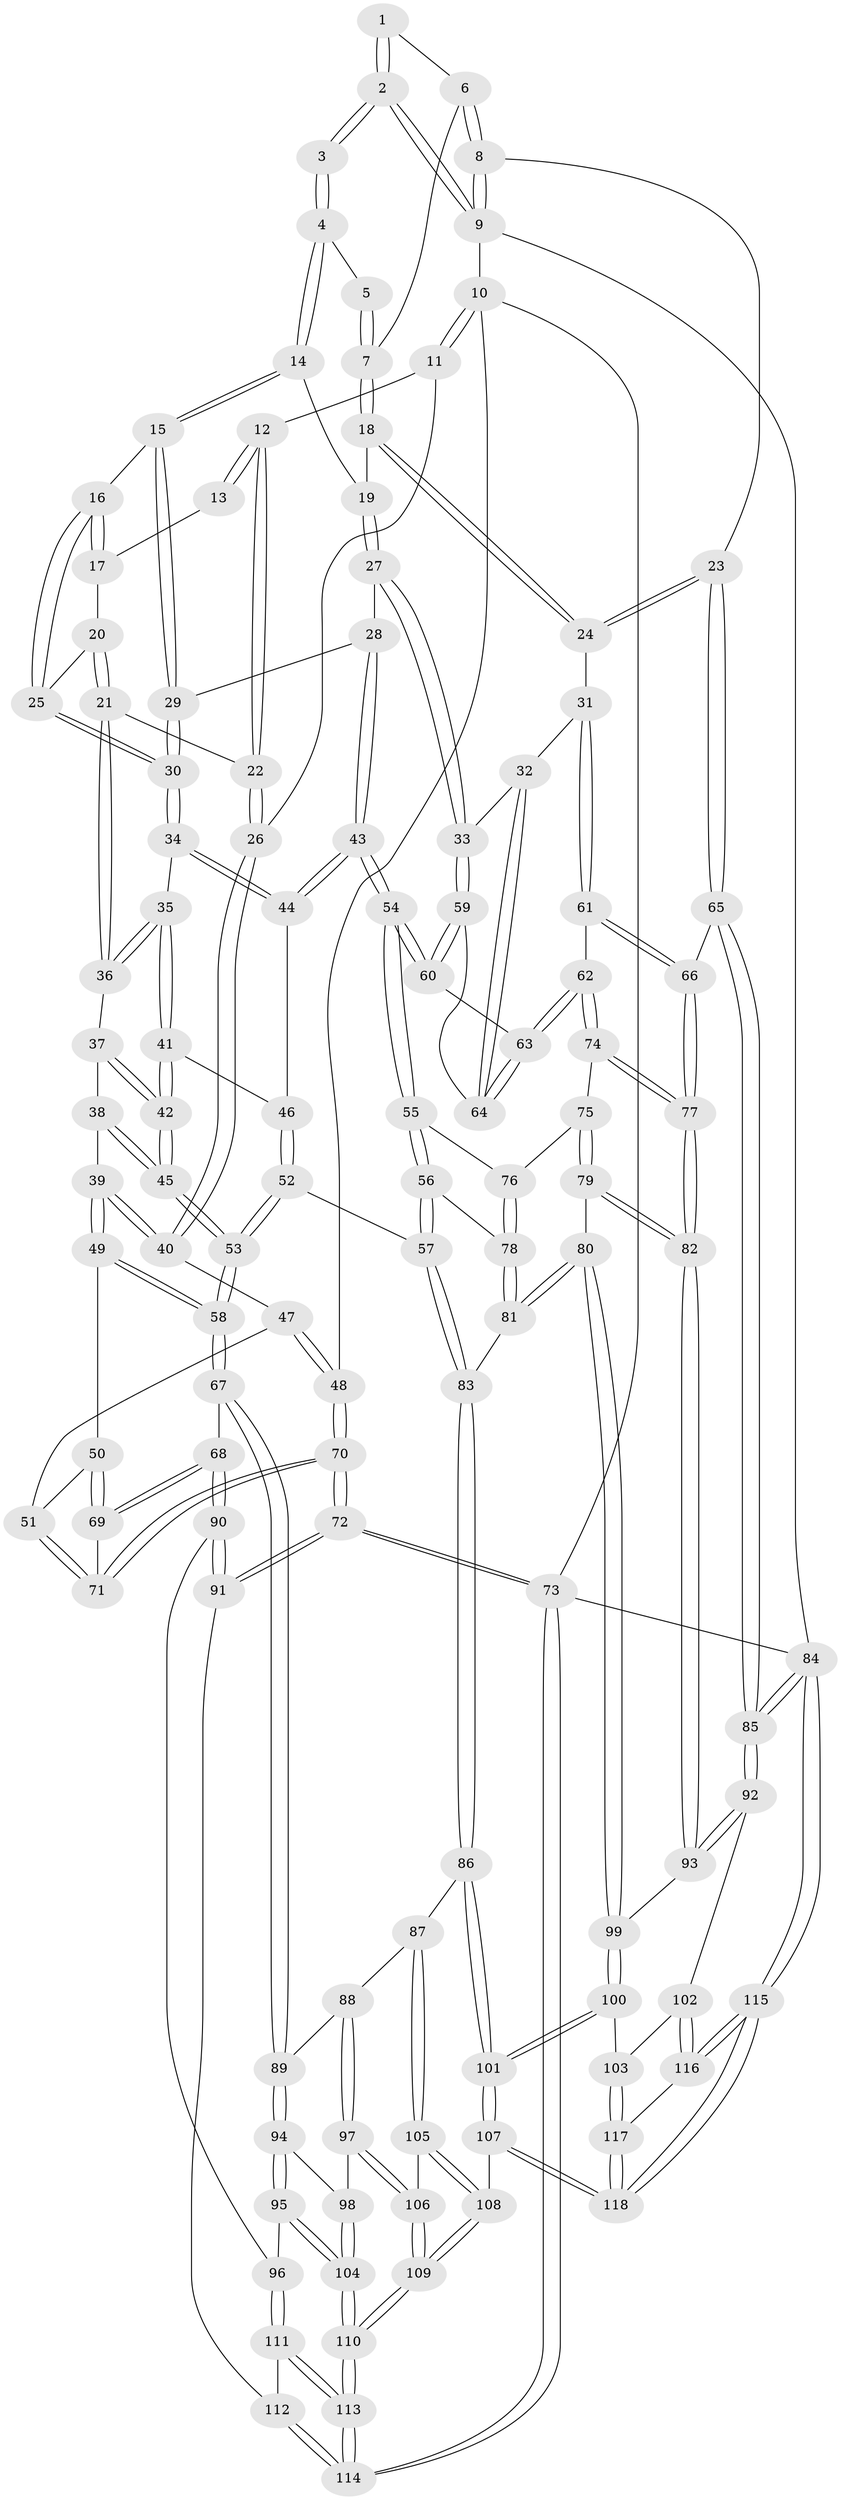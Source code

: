 // coarse degree distribution, {3: 0.22857142857142856, 10: 0.02857142857142857, 4: 0.3142857142857143, 7: 0.05714285714285714, 6: 0.11428571428571428, 5: 0.14285714285714285, 2: 0.08571428571428572, 9: 0.02857142857142857}
// Generated by graph-tools (version 1.1) at 2025/21/03/04/25 18:21:36]
// undirected, 118 vertices, 292 edges
graph export_dot {
graph [start="1"]
  node [color=gray90,style=filled];
  1 [pos="+0.8569840105136138+0.0347316094522191"];
  2 [pos="+1+0"];
  3 [pos="+0.5432222399020167+0"];
  4 [pos="+0.6599824213615063+0.09056975976237391"];
  5 [pos="+0.8037858194025762+0.08257019175442422"];
  6 [pos="+0.8863803367006552+0.14827848439529331"];
  7 [pos="+0.8327950611686372+0.17669307232943962"];
  8 [pos="+1+0.1549565815803175"];
  9 [pos="+1+0"];
  10 [pos="+0+0"];
  11 [pos="+0+0"];
  12 [pos="+0.11354061151411578+0"];
  13 [pos="+0.34459477118173953+0"];
  14 [pos="+0.6558658829688034+0.18183766490831163"];
  15 [pos="+0.6097614966395084+0.21532895746224157"];
  16 [pos="+0.5948692875787422+0.21714349516741788"];
  17 [pos="+0.4151898588812191+0.11225156448144787"];
  18 [pos="+0.8123394593749448+0.23893040627386183"];
  19 [pos="+0.7053066569444266+0.21690944314438057"];
  20 [pos="+0.40997072219091574+0.18390224769898225"];
  21 [pos="+0.33336278293704785+0.28059220594936607"];
  22 [pos="+0.2790255188045746+0.26736543926585354"];
  23 [pos="+1+0.3139387138853774"];
  24 [pos="+0.8947218958157483+0.3370867313803397"];
  25 [pos="+0.4923561941433819+0.27946841312800513"];
  26 [pos="+0.1761800776723869+0.34056163760580166"];
  27 [pos="+0.7025508959430811+0.39397152561492466"];
  28 [pos="+0.6191088621741344+0.3476000205570889"];
  29 [pos="+0.6108727631690397+0.33210212914526555"];
  30 [pos="+0.47460819728110887+0.34350704247456015"];
  31 [pos="+0.8942642421586763+0.33752707905871143"];
  32 [pos="+0.8456576742104344+0.3563266572205394"];
  33 [pos="+0.7059836013088414+0.39886077733365105"];
  34 [pos="+0.47253699070639427+0.346764923777144"];
  35 [pos="+0.4613636813124085+0.34813543665239793"];
  36 [pos="+0.348195967516854+0.30579802459141897"];
  37 [pos="+0.3445955886561799+0.3189300440345894"];
  38 [pos="+0.29404465909915006+0.3782745358926304"];
  39 [pos="+0.17497920837318776+0.3741737630084675"];
  40 [pos="+0.17311217492310008+0.3469668003485524"];
  41 [pos="+0.41183682296122787+0.4032336802493315"];
  42 [pos="+0.3584087999125564+0.4578307838710109"];
  43 [pos="+0.5448061437755217+0.4293518250313567"];
  44 [pos="+0.485168129652951+0.3690573320642369"];
  45 [pos="+0.3462469145570074+0.48596002860320836"];
  46 [pos="+0.4542776578180576+0.4511702885565486"];
  47 [pos="+0.051741974226314456+0.30518902649247553"];
  48 [pos="+0+0"];
  49 [pos="+0.17054700774738416+0.4006059317060131"];
  50 [pos="+0.11072909313350214+0.435368951291919"];
  51 [pos="+0.033187632104099675+0.44044105494111374"];
  52 [pos="+0.4208544645861189+0.5637100801408594"];
  53 [pos="+0.32882914777426064+0.5738862041338654"];
  54 [pos="+0.5726278259975569+0.5183056280928295"];
  55 [pos="+0.5677889937316796+0.5286242884854464"];
  56 [pos="+0.5593487392165035+0.5384135175676305"];
  57 [pos="+0.5262873299563415+0.5693088624295501"];
  58 [pos="+0.31403051547193667+0.5834760477709493"];
  59 [pos="+0.7024931054855078+0.4124937494371354"];
  60 [pos="+0.5772706134569546+0.5156918297203474"];
  61 [pos="+0.8472913880563631+0.5167421372725599"];
  62 [pos="+0.7766345992108591+0.5427024538577171"];
  63 [pos="+0.7681743776785281+0.5316907018872377"];
  64 [pos="+0.7620136406425516+0.5172094627239839"];
  65 [pos="+1+0.4204856676369167"];
  66 [pos="+0.9279168746948164+0.5678087109252794"];
  67 [pos="+0.306088450211218+0.5977539495777807"];
  68 [pos="+0.1971232448348459+0.6584855246487774"];
  69 [pos="+0.1100024988898415+0.5673394383410191"];
  70 [pos="+0+0.5077188539198625"];
  71 [pos="+0+0.5028303067461569"];
  72 [pos="+0+0.7488778060105904"];
  73 [pos="+0+1"];
  74 [pos="+0.7690133616625553+0.5698700400390699"];
  75 [pos="+0.7625129959745812+0.5759813050543359"];
  76 [pos="+0.7064222631704314+0.5889306569868495"];
  77 [pos="+0.8949361269570075+0.6978504026979302"];
  78 [pos="+0.6769462243850962+0.6346384728922697"];
  79 [pos="+0.7496426739506669+0.6407015667032511"];
  80 [pos="+0.7145739478810342+0.734017674991986"];
  81 [pos="+0.6642850449805116+0.7159087054827742"];
  82 [pos="+0.8965562413326178+0.7096963100605366"];
  83 [pos="+0.5756610540828113+0.7171744565939929"];
  84 [pos="+1+1"];
  85 [pos="+1+0.7965101848407972"];
  86 [pos="+0.5587716175539973+0.7429553453861687"];
  87 [pos="+0.5374515539887997+0.7549742130001957"];
  88 [pos="+0.4037302365339855+0.7388326101155067"];
  89 [pos="+0.37330063930759433+0.718561993351199"];
  90 [pos="+0.13995675428799992+0.7379232512225771"];
  91 [pos="+0.043620086938460485+0.780419054681786"];
  92 [pos="+0.9567045171053521+0.7799616744310854"];
  93 [pos="+0.8966271023131377+0.7100656086050071"];
  94 [pos="+0.3361107020843378+0.8022982542053675"];
  95 [pos="+0.31561510929573355+0.8215405987376236"];
  96 [pos="+0.22800484275427046+0.8267003014390594"];
  97 [pos="+0.41705398928047455+0.8243135493011118"];
  98 [pos="+0.37330371703582155+0.833690176210884"];
  99 [pos="+0.7148545620954101+0.7342829216123483"];
  100 [pos="+0.7352857806207785+0.8768411384420678"];
  101 [pos="+0.6604457406046258+0.939780351395193"];
  102 [pos="+0.8870152997475581+0.8576292683565331"];
  103 [pos="+0.7729910047812795+0.8786751246815263"];
  104 [pos="+0.3571015309862395+0.917863767007522"];
  105 [pos="+0.5261305799792767+0.7803975959734144"];
  106 [pos="+0.43670201194754654+0.8536877277321121"];
  107 [pos="+0.5325153777323232+1"];
  108 [pos="+0.5097169295303986+1"];
  109 [pos="+0.43119284785428175+1"];
  110 [pos="+0.41424040843819954+1"];
  111 [pos="+0.2780827052026123+1"];
  112 [pos="+0.06622286818241294+0.8452553528497405"];
  113 [pos="+0.3671821696506424+1"];
  114 [pos="+0.08912561568771858+1"];
  115 [pos="+1+1"];
  116 [pos="+0.8963090168863705+0.9216626341402586"];
  117 [pos="+0.8400127638996873+1"];
  118 [pos="+0.7926676294579319+1"];
  1 -- 2;
  1 -- 2;
  1 -- 6;
  2 -- 3;
  2 -- 3;
  2 -- 9;
  2 -- 9;
  3 -- 4;
  3 -- 4;
  4 -- 5;
  4 -- 14;
  4 -- 14;
  5 -- 7;
  5 -- 7;
  6 -- 7;
  6 -- 8;
  6 -- 8;
  7 -- 18;
  7 -- 18;
  8 -- 9;
  8 -- 9;
  8 -- 23;
  9 -- 10;
  9 -- 84;
  10 -- 11;
  10 -- 11;
  10 -- 48;
  10 -- 73;
  11 -- 12;
  11 -- 26;
  12 -- 13;
  12 -- 13;
  12 -- 22;
  12 -- 22;
  13 -- 17;
  14 -- 15;
  14 -- 15;
  14 -- 19;
  15 -- 16;
  15 -- 29;
  15 -- 29;
  16 -- 17;
  16 -- 17;
  16 -- 25;
  16 -- 25;
  17 -- 20;
  18 -- 19;
  18 -- 24;
  18 -- 24;
  19 -- 27;
  19 -- 27;
  20 -- 21;
  20 -- 21;
  20 -- 25;
  21 -- 22;
  21 -- 36;
  21 -- 36;
  22 -- 26;
  22 -- 26;
  23 -- 24;
  23 -- 24;
  23 -- 65;
  23 -- 65;
  24 -- 31;
  25 -- 30;
  25 -- 30;
  26 -- 40;
  26 -- 40;
  27 -- 28;
  27 -- 33;
  27 -- 33;
  28 -- 29;
  28 -- 43;
  28 -- 43;
  29 -- 30;
  29 -- 30;
  30 -- 34;
  30 -- 34;
  31 -- 32;
  31 -- 61;
  31 -- 61;
  32 -- 33;
  32 -- 64;
  32 -- 64;
  33 -- 59;
  33 -- 59;
  34 -- 35;
  34 -- 44;
  34 -- 44;
  35 -- 36;
  35 -- 36;
  35 -- 41;
  35 -- 41;
  36 -- 37;
  37 -- 38;
  37 -- 42;
  37 -- 42;
  38 -- 39;
  38 -- 45;
  38 -- 45;
  39 -- 40;
  39 -- 40;
  39 -- 49;
  39 -- 49;
  40 -- 47;
  41 -- 42;
  41 -- 42;
  41 -- 46;
  42 -- 45;
  42 -- 45;
  43 -- 44;
  43 -- 44;
  43 -- 54;
  43 -- 54;
  44 -- 46;
  45 -- 53;
  45 -- 53;
  46 -- 52;
  46 -- 52;
  47 -- 48;
  47 -- 48;
  47 -- 51;
  48 -- 70;
  48 -- 70;
  49 -- 50;
  49 -- 58;
  49 -- 58;
  50 -- 51;
  50 -- 69;
  50 -- 69;
  51 -- 71;
  51 -- 71;
  52 -- 53;
  52 -- 53;
  52 -- 57;
  53 -- 58;
  53 -- 58;
  54 -- 55;
  54 -- 55;
  54 -- 60;
  54 -- 60;
  55 -- 56;
  55 -- 56;
  55 -- 76;
  56 -- 57;
  56 -- 57;
  56 -- 78;
  57 -- 83;
  57 -- 83;
  58 -- 67;
  58 -- 67;
  59 -- 60;
  59 -- 60;
  59 -- 64;
  60 -- 63;
  61 -- 62;
  61 -- 66;
  61 -- 66;
  62 -- 63;
  62 -- 63;
  62 -- 74;
  62 -- 74;
  63 -- 64;
  63 -- 64;
  65 -- 66;
  65 -- 85;
  65 -- 85;
  66 -- 77;
  66 -- 77;
  67 -- 68;
  67 -- 89;
  67 -- 89;
  68 -- 69;
  68 -- 69;
  68 -- 90;
  68 -- 90;
  69 -- 71;
  70 -- 71;
  70 -- 71;
  70 -- 72;
  70 -- 72;
  72 -- 73;
  72 -- 73;
  72 -- 91;
  72 -- 91;
  73 -- 114;
  73 -- 114;
  73 -- 84;
  74 -- 75;
  74 -- 77;
  74 -- 77;
  75 -- 76;
  75 -- 79;
  75 -- 79;
  76 -- 78;
  76 -- 78;
  77 -- 82;
  77 -- 82;
  78 -- 81;
  78 -- 81;
  79 -- 80;
  79 -- 82;
  79 -- 82;
  80 -- 81;
  80 -- 81;
  80 -- 99;
  80 -- 99;
  81 -- 83;
  82 -- 93;
  82 -- 93;
  83 -- 86;
  83 -- 86;
  84 -- 85;
  84 -- 85;
  84 -- 115;
  84 -- 115;
  85 -- 92;
  85 -- 92;
  86 -- 87;
  86 -- 101;
  86 -- 101;
  87 -- 88;
  87 -- 105;
  87 -- 105;
  88 -- 89;
  88 -- 97;
  88 -- 97;
  89 -- 94;
  89 -- 94;
  90 -- 91;
  90 -- 91;
  90 -- 96;
  91 -- 112;
  92 -- 93;
  92 -- 93;
  92 -- 102;
  93 -- 99;
  94 -- 95;
  94 -- 95;
  94 -- 98;
  95 -- 96;
  95 -- 104;
  95 -- 104;
  96 -- 111;
  96 -- 111;
  97 -- 98;
  97 -- 106;
  97 -- 106;
  98 -- 104;
  98 -- 104;
  99 -- 100;
  99 -- 100;
  100 -- 101;
  100 -- 101;
  100 -- 103;
  101 -- 107;
  101 -- 107;
  102 -- 103;
  102 -- 116;
  102 -- 116;
  103 -- 117;
  103 -- 117;
  104 -- 110;
  104 -- 110;
  105 -- 106;
  105 -- 108;
  105 -- 108;
  106 -- 109;
  106 -- 109;
  107 -- 108;
  107 -- 118;
  107 -- 118;
  108 -- 109;
  108 -- 109;
  109 -- 110;
  109 -- 110;
  110 -- 113;
  110 -- 113;
  111 -- 112;
  111 -- 113;
  111 -- 113;
  112 -- 114;
  112 -- 114;
  113 -- 114;
  113 -- 114;
  115 -- 116;
  115 -- 116;
  115 -- 118;
  115 -- 118;
  116 -- 117;
  117 -- 118;
  117 -- 118;
}
